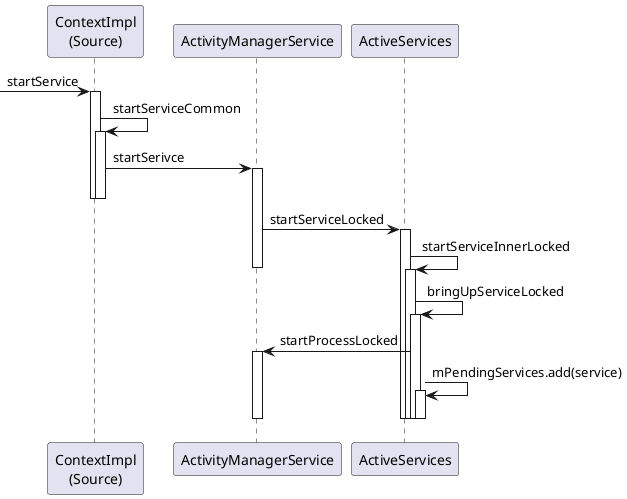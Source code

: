 @startuml
participant "ContextImpl\n(Source)" as a
participant ActivityManagerService as ams
participant ActiveServices as as

-> a: startService
activate a
a-> a:startServiceCommon
activate a
a->ams: startSerivce
activate ams
deactivate a
deactivate a
ams->as: startServiceLocked
activate as
as->as:startServiceInnerLocked
deactivate ams
activate as
as->as:bringUpServiceLocked
activate as
as->ams:startProcessLocked
activate ams
as->as:mPendingServices.add(service)
activate as
deactivate ams
deactivate as
deactivate as
deactivate as
deactivate as




































@enduml